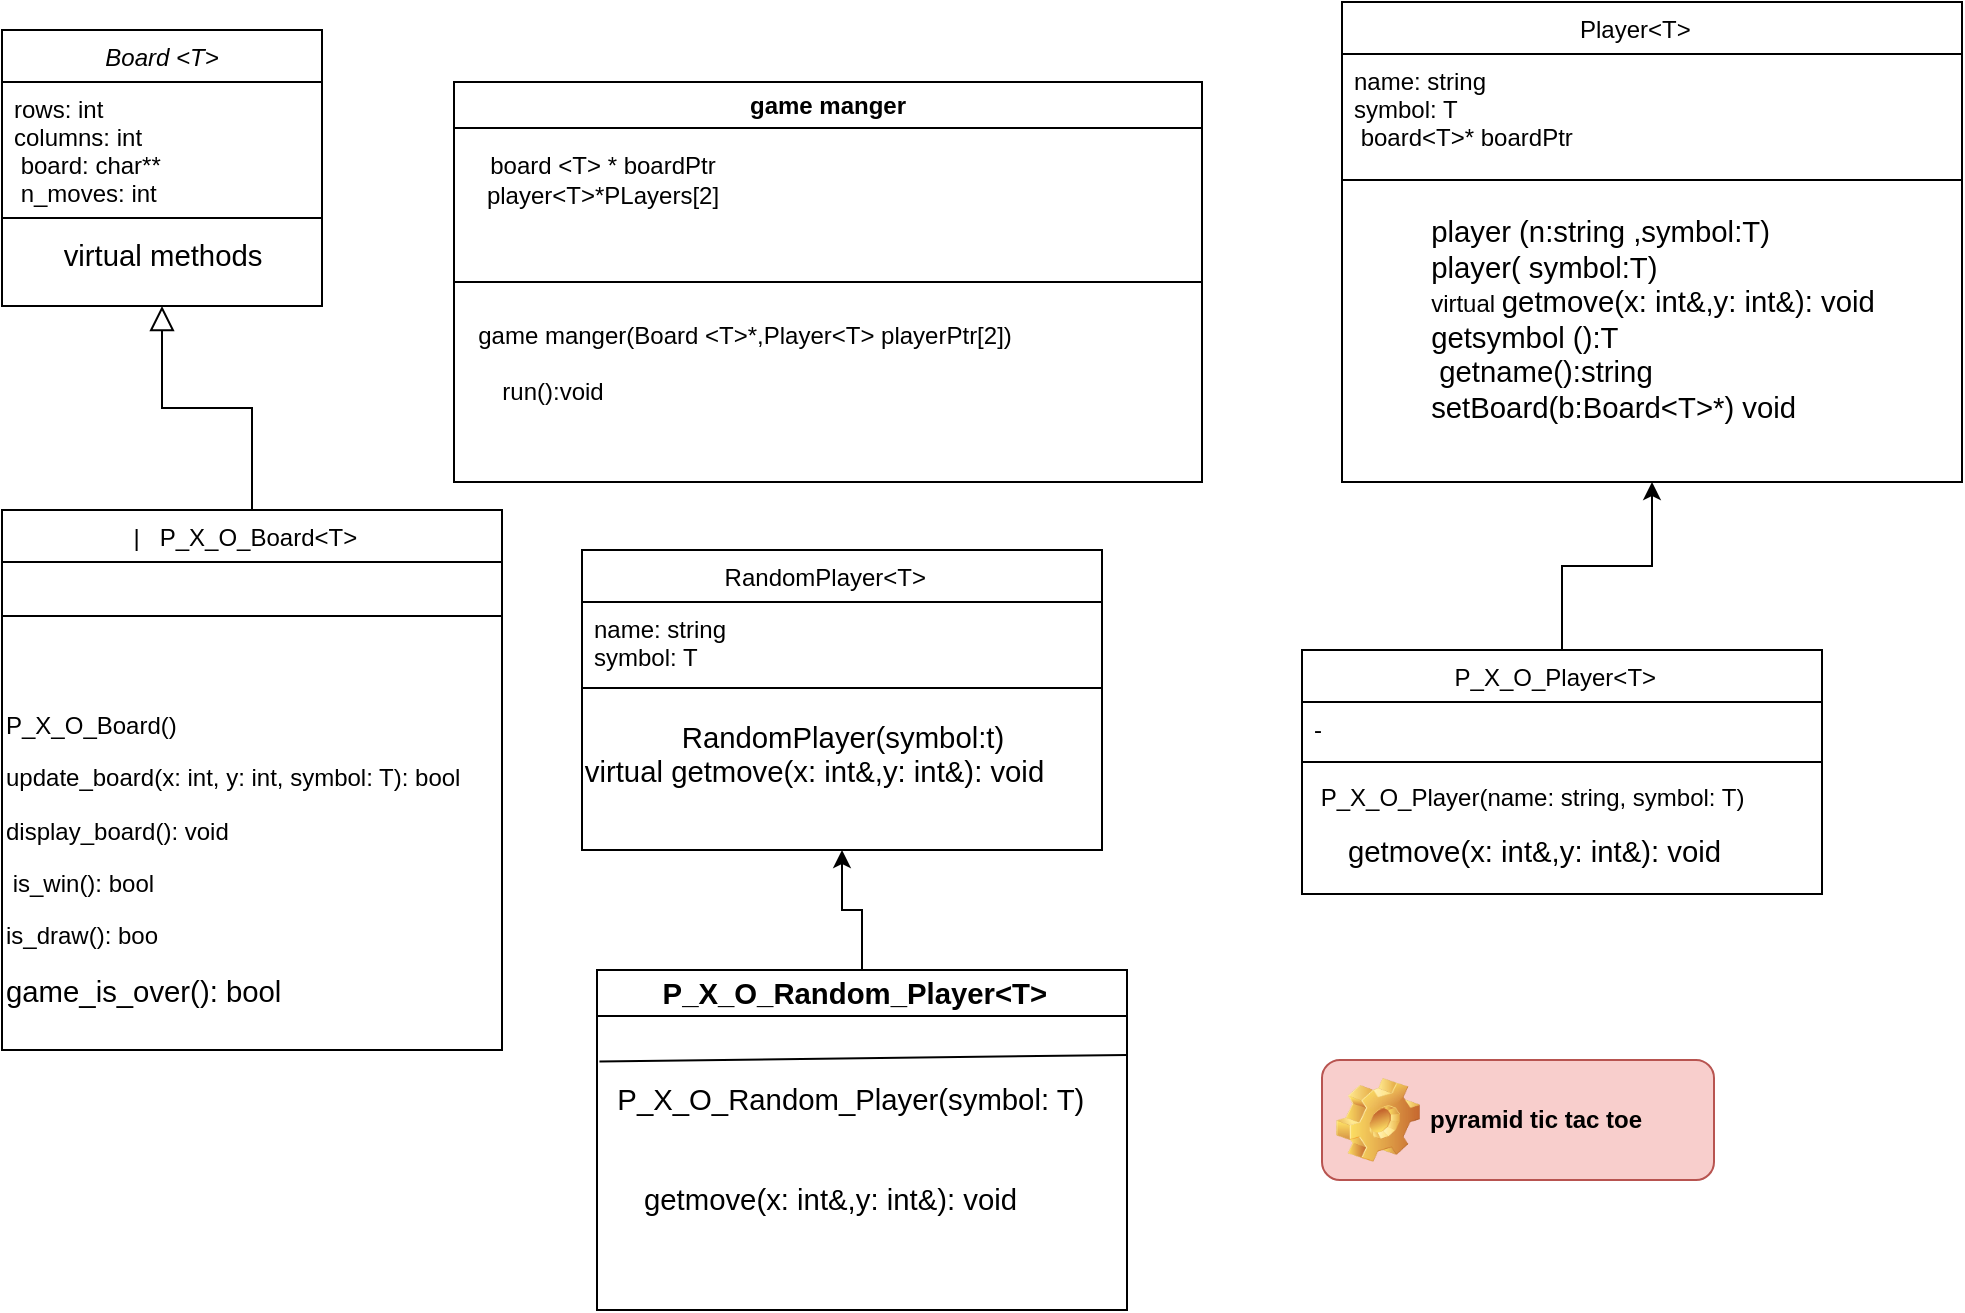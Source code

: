 <mxfile version="25.0.3">
  <diagram id="C5RBs43oDa-KdzZeNtuy" name="Page-1">
    <mxGraphModel dx="1235" dy="655" grid="1" gridSize="10" guides="1" tooltips="1" connect="1" arrows="1" fold="1" page="1" pageScale="1" pageWidth="827" pageHeight="1169" math="0" shadow="0">
      <root>
        <mxCell id="WIyWlLk6GJQsqaUBKTNV-0" />
        <mxCell id="WIyWlLk6GJQsqaUBKTNV-1" parent="WIyWlLk6GJQsqaUBKTNV-0" />
        <mxCell id="zkfFHV4jXpPFQw0GAbJ--0" value="Board &lt;T&gt;" style="swimlane;fontStyle=2;align=center;verticalAlign=top;childLayout=stackLayout;horizontal=1;startSize=26;horizontalStack=0;resizeParent=1;resizeLast=0;collapsible=1;marginBottom=0;rounded=0;shadow=0;strokeWidth=1;" parent="WIyWlLk6GJQsqaUBKTNV-1" vertex="1">
          <mxGeometry x="10" y="40" width="160" height="138" as="geometry">
            <mxRectangle x="230" y="140" width="160" height="26" as="alternateBounds" />
          </mxGeometry>
        </mxCell>
        <mxCell id="zkfFHV4jXpPFQw0GAbJ--1" value="rows: int                     &#xa;columns: int                         &#xa; board: char**                       &#xa; n_moves: int    " style="text;align=left;verticalAlign=top;spacingLeft=4;spacingRight=4;overflow=hidden;rotatable=0;points=[[0,0.5],[1,0.5]];portConstraint=eastwest;" parent="zkfFHV4jXpPFQw0GAbJ--0" vertex="1">
          <mxGeometry y="26" width="160" height="64" as="geometry" />
        </mxCell>
        <mxCell id="zkfFHV4jXpPFQw0GAbJ--4" value="" style="line;html=1;strokeWidth=1;align=left;verticalAlign=middle;spacingTop=-1;spacingLeft=3;spacingRight=3;rotatable=0;labelPosition=right;points=[];portConstraint=eastwest;" parent="zkfFHV4jXpPFQw0GAbJ--0" vertex="1">
          <mxGeometry y="90" width="160" height="8" as="geometry" />
        </mxCell>
        <mxCell id="II0BN310rsD4F7Uzoq2--2" value="&lt;span style=&quot;font-size:11.0pt;line-height:107%;&lt;br/&gt;font-family:&amp;quot;Calibri&amp;quot;,sans-serif;mso-ascii-theme-font:minor-latin;mso-fareast-font-family:&lt;br/&gt;Calibri;mso-fareast-theme-font:minor-latin;mso-hansi-theme-font:minor-latin;&lt;br/&gt;mso-bidi-font-family:Arial;mso-bidi-theme-font:minor-bidi;mso-ansi-language:&lt;br/&gt;EN-US;mso-fareast-language:EN-US;mso-bidi-language:AR-SA&quot;&gt;virtual methods&lt;/span&gt;" style="text;html=1;align=center;verticalAlign=middle;resizable=0;points=[];autosize=1;strokeColor=none;fillColor=none;" vertex="1" parent="zkfFHV4jXpPFQw0GAbJ--0">
          <mxGeometry y="98" width="160" height="30" as="geometry" />
        </mxCell>
        <mxCell id="zkfFHV4jXpPFQw0GAbJ--6" value="|   P_X_O_Board&lt;T&gt;  " style="swimlane;fontStyle=0;align=center;verticalAlign=top;childLayout=stackLayout;horizontal=1;startSize=26;horizontalStack=0;resizeParent=1;resizeLast=0;collapsible=1;marginBottom=0;rounded=0;shadow=0;strokeWidth=1;" parent="WIyWlLk6GJQsqaUBKTNV-1" vertex="1">
          <mxGeometry x="10" y="280" width="250" height="270" as="geometry">
            <mxRectangle x="130" y="380" width="160" height="26" as="alternateBounds" />
          </mxGeometry>
        </mxCell>
        <mxCell id="zkfFHV4jXpPFQw0GAbJ--9" value="" style="line;html=1;strokeWidth=1;align=left;verticalAlign=middle;spacingTop=-1;spacingLeft=3;spacingRight=3;rotatable=0;labelPosition=right;points=[];portConstraint=eastwest;" parent="zkfFHV4jXpPFQw0GAbJ--6" vertex="1">
          <mxGeometry y="26" width="250" height="54" as="geometry" />
        </mxCell>
        <mxCell id="II0BN310rsD4F7Uzoq2--4" value="&lt;p class=&quot;MsoNormal&quot;&gt;P_X_O_Board()&lt;span style=&quot;mso-spacerun:yes&quot;&gt;&amp;nbsp;&amp;nbsp;&lt;/span&gt;&lt;/p&gt;&lt;p class=&quot;MsoNormal&quot;&gt;update_board(x: int, y: int, symbol: T): bool &lt;/p&gt;&lt;p class=&quot;MsoNormal&quot;&gt;display_board(): void&lt;/p&gt;&lt;p class=&quot;MsoNormal&quot;&gt;&lt;span style=&quot;mso-spacerun:yes&quot;&gt;&amp;nbsp;&lt;/span&gt;is_win(): bool&lt;/p&gt;&lt;p class=&quot;MsoNormal&quot;&gt;&lt;span style=&quot;background-color: initial;&quot;&gt;is_draw(): boo&lt;/span&gt;&lt;/p&gt;&lt;p class=&quot;MsoNormal&quot;&gt;&lt;span style=&quot;font-family: Calibri, sans-serif; font-size: 11pt; background-color: initial;&quot;&gt;game_is_over(): bool &lt;/span&gt;&lt;span style=&quot;font-family: Calibri, sans-serif; font-size: 11pt; background-color: initial;&quot;&gt;&amp;nbsp;&lt;/span&gt;&lt;/p&gt;" style="text;html=1;align=left;verticalAlign=middle;resizable=0;points=[];autosize=1;strokeColor=none;fillColor=none;" vertex="1" parent="zkfFHV4jXpPFQw0GAbJ--6">
          <mxGeometry y="80" width="250" height="190" as="geometry" />
        </mxCell>
        <mxCell id="zkfFHV4jXpPFQw0GAbJ--12" value="" style="endArrow=block;endSize=10;endFill=0;shadow=0;strokeWidth=1;rounded=0;curved=0;edgeStyle=elbowEdgeStyle;elbow=vertical;" parent="WIyWlLk6GJQsqaUBKTNV-1" source="zkfFHV4jXpPFQw0GAbJ--6" target="zkfFHV4jXpPFQw0GAbJ--0" edge="1">
          <mxGeometry width="160" relative="1" as="geometry">
            <mxPoint x="200" y="203" as="sourcePoint" />
            <mxPoint x="200" y="203" as="targetPoint" />
          </mxGeometry>
        </mxCell>
        <mxCell id="zkfFHV4jXpPFQw0GAbJ--13" value="Player&lt;T&gt;     " style="swimlane;fontStyle=0;align=center;verticalAlign=top;childLayout=stackLayout;horizontal=1;startSize=26;horizontalStack=0;resizeParent=1;resizeLast=0;collapsible=1;marginBottom=0;rounded=0;shadow=0;strokeWidth=1;" parent="WIyWlLk6GJQsqaUBKTNV-1" vertex="1">
          <mxGeometry x="680" y="26" width="310" height="240" as="geometry">
            <mxRectangle x="340" y="380" width="170" height="26" as="alternateBounds" />
          </mxGeometry>
        </mxCell>
        <mxCell id="zkfFHV4jXpPFQw0GAbJ--14" value="name: string  &#xa;symbol: T   &#xa; board&lt;T&gt;* boardPtr" style="text;align=left;verticalAlign=top;spacingLeft=4;spacingRight=4;overflow=hidden;rotatable=0;points=[[0,0.5],[1,0.5]];portConstraint=eastwest;" parent="zkfFHV4jXpPFQw0GAbJ--13" vertex="1">
          <mxGeometry y="26" width="310" height="54" as="geometry" />
        </mxCell>
        <mxCell id="zkfFHV4jXpPFQw0GAbJ--15" value="" style="line;html=1;strokeWidth=1;align=left;verticalAlign=middle;spacingTop=-1;spacingLeft=3;spacingRight=3;rotatable=0;labelPosition=right;points=[];portConstraint=eastwest;" parent="zkfFHV4jXpPFQw0GAbJ--13" vertex="1">
          <mxGeometry y="80" width="310" height="18" as="geometry" />
        </mxCell>
        <mxCell id="II0BN310rsD4F7Uzoq2--10" value="&lt;div style=&quot;text-align: left;&quot;&gt;&lt;span style=&quot;font-size: 14.667px; background-color: initial;&quot;&gt;player (n:string ,symbol:T)&lt;/span&gt;&lt;/div&gt;&lt;div style=&quot;text-align: left;&quot;&gt;&lt;span style=&quot;font-size: 14.667px; background-color: initial;&quot;&gt;player( symbol:T)&lt;/span&gt;&lt;/div&gt;&lt;div style=&quot;text-align: left;&quot;&gt;virtual&amp;nbsp;&lt;span style=&quot;font-size: 14.667px; background-color: initial; text-align: center;&quot;&gt;getmove(x: int&amp;amp;,y: int&amp;amp;): void&lt;/span&gt;&lt;/div&gt;&lt;div style=&quot;text-align: left;&quot;&gt;&lt;span style=&quot;font-size: 14.667px; background-color: initial; text-align: center;&quot;&gt;getsymbol ():T&lt;/span&gt;&lt;/div&gt;&lt;div style=&quot;text-align: left;&quot;&gt;&lt;span style=&quot;font-size: 14.667px; background-color: initial; text-align: center;&quot;&gt;&amp;nbsp;getname():string&amp;nbsp;&lt;/span&gt;&lt;/div&gt;&lt;div style=&quot;text-align: left;&quot;&gt;&lt;span style=&quot;font-size: 14.667px; background-color: initial; text-align: center;&quot;&gt;setBoard(b:Board&amp;lt;T&amp;gt;*) void&lt;/span&gt;&lt;/div&gt;&lt;div style=&quot;text-align: left;&quot;&gt;&lt;span style=&quot;font-size: 14.667px; background-color: initial; text-align: center;&quot;&gt;&amp;nbsp; &amp;nbsp; &amp;nbsp; &amp;nbsp;&lt;/span&gt;&lt;/div&gt;" style="text;html=1;align=center;verticalAlign=middle;resizable=0;points=[];autosize=1;strokeColor=none;fillColor=none;" vertex="1" parent="zkfFHV4jXpPFQw0GAbJ--13">
          <mxGeometry y="98" width="310" height="140" as="geometry" />
        </mxCell>
        <mxCell id="II0BN310rsD4F7Uzoq2--5" style="edgeStyle=orthogonalEdgeStyle;rounded=0;orthogonalLoop=1;jettySize=auto;html=1;exitX=0.5;exitY=0;exitDx=0;exitDy=0;entryX=0.5;entryY=1;entryDx=0;entryDy=0;" edge="1" parent="WIyWlLk6GJQsqaUBKTNV-1" source="zkfFHV4jXpPFQw0GAbJ--17" target="zkfFHV4jXpPFQw0GAbJ--13">
          <mxGeometry relative="1" as="geometry" />
        </mxCell>
        <mxCell id="zkfFHV4jXpPFQw0GAbJ--17" value="P_X_O_Player&lt;T&gt;  " style="swimlane;fontStyle=0;align=center;verticalAlign=top;childLayout=stackLayout;horizontal=1;startSize=26;horizontalStack=0;resizeParent=1;resizeLast=0;collapsible=1;marginBottom=0;rounded=0;shadow=0;strokeWidth=1;" parent="WIyWlLk6GJQsqaUBKTNV-1" vertex="1">
          <mxGeometry x="660" y="350" width="260" height="122" as="geometry">
            <mxRectangle x="550" y="140" width="160" height="26" as="alternateBounds" />
          </mxGeometry>
        </mxCell>
        <mxCell id="zkfFHV4jXpPFQw0GAbJ--18" value="-&#xa;" style="text;align=left;verticalAlign=top;spacingLeft=4;spacingRight=4;overflow=hidden;rotatable=0;points=[[0,0.5],[1,0.5]];portConstraint=eastwest;" parent="zkfFHV4jXpPFQw0GAbJ--17" vertex="1">
          <mxGeometry y="26" width="260" height="26" as="geometry" />
        </mxCell>
        <mxCell id="zkfFHV4jXpPFQw0GAbJ--23" value="" style="line;html=1;strokeWidth=1;align=left;verticalAlign=middle;spacingTop=-1;spacingLeft=3;spacingRight=3;rotatable=0;labelPosition=right;points=[];portConstraint=eastwest;" parent="zkfFHV4jXpPFQw0GAbJ--17" vertex="1">
          <mxGeometry y="52" width="260" height="8" as="geometry" />
        </mxCell>
        <mxCell id="zkfFHV4jXpPFQw0GAbJ--24" value=" P_X_O_Player(name: string, symbol: T) " style="text;align=left;verticalAlign=top;spacingLeft=4;spacingRight=4;overflow=hidden;rotatable=0;points=[[0,0.5],[1,0.5]];portConstraint=eastwest;" parent="zkfFHV4jXpPFQw0GAbJ--17" vertex="1">
          <mxGeometry y="60" width="260" height="26" as="geometry" />
        </mxCell>
        <mxCell id="II0BN310rsD4F7Uzoq2--11" value="&lt;span style=&quot;font-size:11.0pt;line-height:107%;&lt;br/&gt;font-family:&amp;quot;Calibri&amp;quot;,sans-serif;mso-ascii-theme-font:minor-latin;mso-fareast-font-family:&lt;br/&gt;Calibri;mso-fareast-theme-font:minor-latin;mso-hansi-theme-font:minor-latin;&lt;br/&gt;mso-bidi-font-family:Arial;mso-bidi-theme-font:minor-bidi;mso-ansi-language:&lt;br/&gt;EN-US;mso-fareast-language:EN-US;mso-bidi-language:AR-SA&quot;&gt;getmove(x: int&amp;amp;,y: int&amp;amp;): void&amp;nbsp; &amp;nbsp; &amp;nbsp; &amp;nbsp;&lt;/span&gt;" style="text;html=1;align=center;verticalAlign=middle;resizable=0;points=[];autosize=1;strokeColor=none;fillColor=none;" vertex="1" parent="zkfFHV4jXpPFQw0GAbJ--17">
          <mxGeometry y="86" width="260" height="30" as="geometry" />
        </mxCell>
        <mxCell id="II0BN310rsD4F7Uzoq2--25" style="edgeStyle=orthogonalEdgeStyle;rounded=0;orthogonalLoop=1;jettySize=auto;html=1;exitX=0.5;exitY=0;exitDx=0;exitDy=0;entryX=0.5;entryY=1;entryDx=0;entryDy=0;" edge="1" parent="WIyWlLk6GJQsqaUBKTNV-1" source="II0BN310rsD4F7Uzoq2--7" target="II0BN310rsD4F7Uzoq2--13">
          <mxGeometry relative="1" as="geometry" />
        </mxCell>
        <mxCell id="II0BN310rsD4F7Uzoq2--7" value="&lt;span style=&quot;font-size:11.0pt;line-height:107%;&lt;br/&gt;font-family:&amp;quot;Calibri&amp;quot;,sans-serif;mso-ascii-theme-font:minor-latin;mso-fareast-font-family:&lt;br/&gt;Calibri;mso-fareast-theme-font:minor-latin;mso-hansi-theme-font:minor-latin;&lt;br/&gt;mso-bidi-font-family:Arial;mso-bidi-theme-font:minor-bidi;mso-ansi-language:&lt;br/&gt;EN-US;mso-fareast-language:EN-US;mso-bidi-language:AR-SA&quot;&gt;P_X_O_Random_Player&amp;lt;T&amp;gt;&amp;nbsp;&amp;nbsp;&lt;/span&gt;" style="swimlane;whiteSpace=wrap;html=1;" vertex="1" parent="WIyWlLk6GJQsqaUBKTNV-1">
          <mxGeometry x="307.5" y="510" width="265" height="170" as="geometry" />
        </mxCell>
        <mxCell id="II0BN310rsD4F7Uzoq2--20" value="&lt;span style=&quot;font-size:11.0pt;line-height:107%;&lt;br/&gt;font-family:&amp;quot;Calibri&amp;quot;,sans-serif;mso-ascii-theme-font:minor-latin;mso-fareast-font-family:&lt;br/&gt;Calibri;mso-fareast-theme-font:minor-latin;mso-hansi-theme-font:minor-latin;&lt;br/&gt;mso-bidi-font-family:Arial;mso-bidi-theme-font:minor-bidi;mso-ansi-language:&lt;br/&gt;EN-US;mso-fareast-language:EN-US;mso-bidi-language:AR-SA&quot;&gt;&amp;nbsp;P_X_O_Random_Player(symbol: T)&amp;nbsp; &amp;nbsp;&lt;/span&gt;" style="text;html=1;align=center;verticalAlign=middle;resizable=0;points=[];autosize=1;strokeColor=none;fillColor=none;" vertex="1" parent="II0BN310rsD4F7Uzoq2--7">
          <mxGeometry x="-5" y="50" width="270" height="30" as="geometry" />
        </mxCell>
        <mxCell id="II0BN310rsD4F7Uzoq2--21" value="&lt;span style=&quot;font-size:11.0pt;line-height:107%;&lt;br/&gt;font-family:&amp;quot;Calibri&amp;quot;,sans-serif;mso-ascii-theme-font:minor-latin;mso-fareast-font-family:&lt;br/&gt;Calibri;mso-fareast-theme-font:minor-latin;mso-hansi-theme-font:minor-latin;&lt;br/&gt;mso-bidi-font-family:Arial;mso-bidi-theme-font:minor-bidi;mso-ansi-language:&lt;br/&gt;EN-US;mso-fareast-language:EN-US;mso-bidi-language:AR-SA&quot;&gt;getmove(x: int&amp;amp;,y: int&amp;amp;): void&amp;nbsp; &amp;nbsp; &amp;nbsp; &amp;nbsp;&lt;/span&gt;" style="text;html=1;align=center;verticalAlign=middle;resizable=0;points=[];autosize=1;strokeColor=none;fillColor=none;" vertex="1" parent="II0BN310rsD4F7Uzoq2--7">
          <mxGeometry y="100" width="260" height="30" as="geometry" />
        </mxCell>
        <mxCell id="II0BN310rsD4F7Uzoq2--28" value="" style="endArrow=none;html=1;rounded=0;entryX=1;entryY=0.25;entryDx=0;entryDy=0;exitX=0.023;exitY=-0.142;exitDx=0;exitDy=0;exitPerimeter=0;" edge="1" parent="II0BN310rsD4F7Uzoq2--7" source="II0BN310rsD4F7Uzoq2--20" target="II0BN310rsD4F7Uzoq2--7">
          <mxGeometry width="50" height="50" relative="1" as="geometry">
            <mxPoint x="102.5" y="90" as="sourcePoint" />
            <mxPoint x="152.5" y="40" as="targetPoint" />
          </mxGeometry>
        </mxCell>
        <mxCell id="II0BN310rsD4F7Uzoq2--13" value="RandomPlayer&lt;T&gt;     " style="swimlane;fontStyle=0;align=center;verticalAlign=top;childLayout=stackLayout;horizontal=1;startSize=26;horizontalStack=0;resizeParent=1;resizeLast=0;collapsible=1;marginBottom=0;rounded=0;shadow=0;strokeWidth=1;" vertex="1" parent="WIyWlLk6GJQsqaUBKTNV-1">
          <mxGeometry x="300" y="300" width="260" height="150" as="geometry">
            <mxRectangle x="340" y="380" width="170" height="26" as="alternateBounds" />
          </mxGeometry>
        </mxCell>
        <mxCell id="II0BN310rsD4F7Uzoq2--14" value="name: string  &#xa;symbol: T       " style="text;align=left;verticalAlign=top;spacingLeft=4;spacingRight=4;overflow=hidden;rotatable=0;points=[[0,0.5],[1,0.5]];portConstraint=eastwest;" vertex="1" parent="II0BN310rsD4F7Uzoq2--13">
          <mxGeometry y="26" width="260" height="34" as="geometry" />
        </mxCell>
        <mxCell id="II0BN310rsD4F7Uzoq2--15" value="" style="line;html=1;strokeWidth=1;align=left;verticalAlign=middle;spacingTop=-1;spacingLeft=3;spacingRight=3;rotatable=0;labelPosition=right;points=[];portConstraint=eastwest;" vertex="1" parent="II0BN310rsD4F7Uzoq2--13">
          <mxGeometry y="60" width="260" height="18" as="geometry" />
        </mxCell>
        <mxCell id="II0BN310rsD4F7Uzoq2--16" value="&lt;span style=&quot;font-size:11.0pt;line-height:107%;&lt;br/&gt;font-family:&amp;quot;Calibri&amp;quot;,sans-serif;mso-ascii-theme-font:minor-latin;mso-fareast-font-family:&lt;br/&gt;Calibri;mso-fareast-theme-font:minor-latin;mso-hansi-theme-font:minor-latin;&lt;br/&gt;mso-bidi-font-family:Arial;mso-bidi-theme-font:minor-bidi;mso-ansi-language:&lt;br/&gt;EN-US;mso-fareast-language:EN-US;mso-bidi-language:AR-SA&quot;&gt;RandomPlayer(symbol:t)&lt;/span&gt;&lt;div&gt;&lt;span style=&quot;font-size:11.0pt;line-height:107%;&lt;br/&gt;font-family:&amp;quot;Calibri&amp;quot;,sans-serif;mso-ascii-theme-font:minor-latin;mso-fareast-font-family:&lt;br/&gt;Calibri;mso-fareast-theme-font:minor-latin;mso-hansi-theme-font:minor-latin;&lt;br/&gt;mso-bidi-font-family:Arial;mso-bidi-theme-font:minor-bidi;mso-ansi-language:&lt;br/&gt;EN-US;mso-fareast-language:EN-US;mso-bidi-language:AR-SA&quot;&gt;virtual&amp;nbsp;&lt;/span&gt;&lt;span style=&quot;font-size: 14.667px; background-color: initial;&quot;&gt;getmove(x: int&amp;amp;,y: int&amp;amp;): void&amp;nbsp; &amp;nbsp; &amp;nbsp; &amp;nbsp;&lt;/span&gt;&lt;/div&gt;" style="text;html=1;align=center;verticalAlign=middle;resizable=0;points=[];autosize=1;strokeColor=none;fillColor=none;" vertex="1" parent="II0BN310rsD4F7Uzoq2--13">
          <mxGeometry y="78" width="260" height="50" as="geometry" />
        </mxCell>
        <mxCell id="II0BN310rsD4F7Uzoq2--24" value="pyramid tic tac toe" style="label;whiteSpace=wrap;html=1;image=img/clipart/Gear_128x128.png;fillColor=#f8cecc;strokeColor=#b85450;" vertex="1" parent="WIyWlLk6GJQsqaUBKTNV-1">
          <mxGeometry x="670" y="555" width="196" height="60" as="geometry" />
        </mxCell>
        <mxCell id="II0BN310rsD4F7Uzoq2--26" value="game manger" style="swimlane;whiteSpace=wrap;html=1;" vertex="1" parent="WIyWlLk6GJQsqaUBKTNV-1">
          <mxGeometry x="236" y="66" width="374" height="200" as="geometry" />
        </mxCell>
        <mxCell id="II0BN310rsD4F7Uzoq2--32" value="board &amp;lt;T&amp;gt; * boardPtr&lt;div&gt;player&amp;lt;T&amp;gt;*PLayers[2]&lt;/div&gt;" style="text;html=1;align=center;verticalAlign=middle;resizable=0;points=[];autosize=1;strokeColor=none;fillColor=none;" vertex="1" parent="II0BN310rsD4F7Uzoq2--26">
          <mxGeometry x="4" y="29" width="140" height="40" as="geometry" />
        </mxCell>
        <mxCell id="II0BN310rsD4F7Uzoq2--33" value="game manger(Board &amp;lt;T&amp;gt;*,Player&amp;lt;T&amp;gt; playerPtr[2])" style="text;html=1;align=center;verticalAlign=middle;resizable=0;points=[];autosize=1;strokeColor=none;fillColor=none;" vertex="1" parent="II0BN310rsD4F7Uzoq2--26">
          <mxGeometry y="112" width="290" height="30" as="geometry" />
        </mxCell>
        <mxCell id="II0BN310rsD4F7Uzoq2--34" value="run():void&lt;div&gt;&lt;br&gt;&lt;/div&gt;" style="text;html=1;align=center;verticalAlign=middle;resizable=0;points=[];autosize=1;strokeColor=none;fillColor=none;" vertex="1" parent="II0BN310rsD4F7Uzoq2--26">
          <mxGeometry x="14" y="142" width="70" height="40" as="geometry" />
        </mxCell>
        <mxCell id="II0BN310rsD4F7Uzoq2--31" value="" style="endArrow=none;html=1;rounded=0;exitX=0;exitY=0.5;exitDx=0;exitDy=0;entryX=1;entryY=0.5;entryDx=0;entryDy=0;" edge="1" parent="WIyWlLk6GJQsqaUBKTNV-1" source="II0BN310rsD4F7Uzoq2--26" target="II0BN310rsD4F7Uzoq2--26">
          <mxGeometry width="50" height="50" relative="1" as="geometry">
            <mxPoint x="270" y="160" as="sourcePoint" />
            <mxPoint x="470" y="110" as="targetPoint" />
          </mxGeometry>
        </mxCell>
      </root>
    </mxGraphModel>
  </diagram>
</mxfile>
